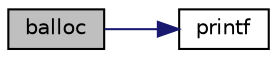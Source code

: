 digraph "balloc"
{
 // LATEX_PDF_SIZE
  edge [fontname="Helvetica",fontsize="10",labelfontname="Helvetica",labelfontsize="10"];
  node [fontname="Helvetica",fontsize="10",shape=record];
  rankdir="LR";
  Node1 [label="balloc",height=0.2,width=0.4,color="black", fillcolor="grey75", style="filled", fontcolor="black",tooltip=" "];
  Node1 -> Node2 [color="midnightblue",fontsize="10",style="solid",fontname="Helvetica"];
  Node2 [label="printf",height=0.2,width=0.4,color="black", fillcolor="white", style="filled",URL="$d1/d3d/printf_8c.html#ab07b7ad521d2a232b3f161c25e12fbaa",tooltip=" "];
}
